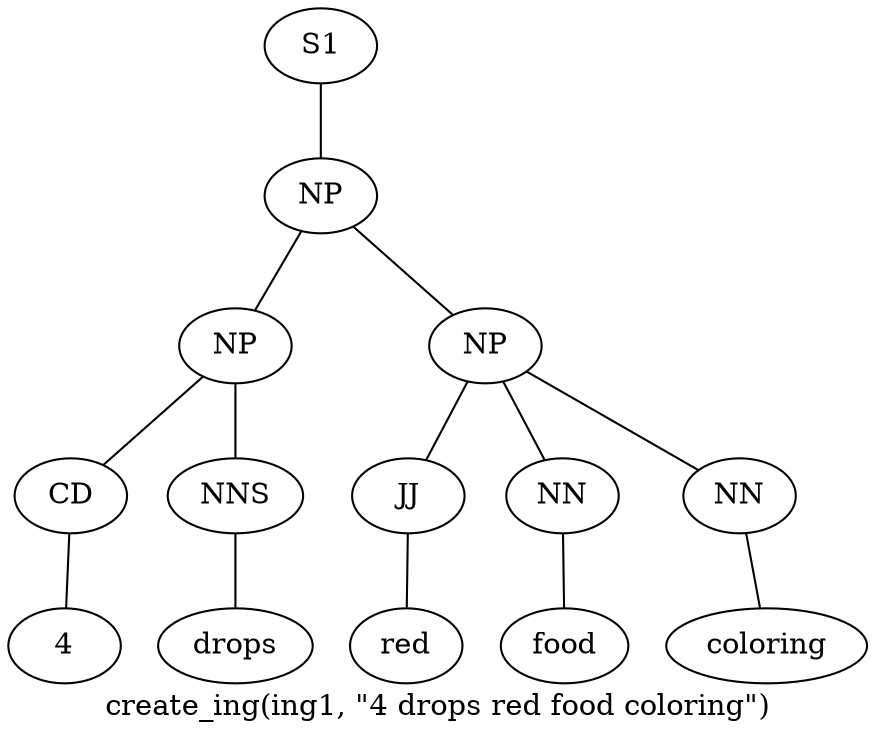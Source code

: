 graph SyntaxGraph {
	label = "create_ing(ing1, \"4 drops red food coloring\")";
	Node0 [label="S1"];
	Node1 [label="NP"];
	Node2 [label="NP"];
	Node3 [label="CD"];
	Node4 [label="4"];
	Node5 [label="NNS"];
	Node6 [label="drops"];
	Node7 [label="NP"];
	Node8 [label="JJ"];
	Node9 [label="red"];
	Node10 [label="NN"];
	Node11 [label="food"];
	Node12 [label="NN"];
	Node13 [label="coloring"];

	Node0 -- Node1;
	Node1 -- Node2;
	Node1 -- Node7;
	Node2 -- Node3;
	Node2 -- Node5;
	Node3 -- Node4;
	Node5 -- Node6;
	Node7 -- Node8;
	Node7 -- Node10;
	Node7 -- Node12;
	Node8 -- Node9;
	Node10 -- Node11;
	Node12 -- Node13;
}